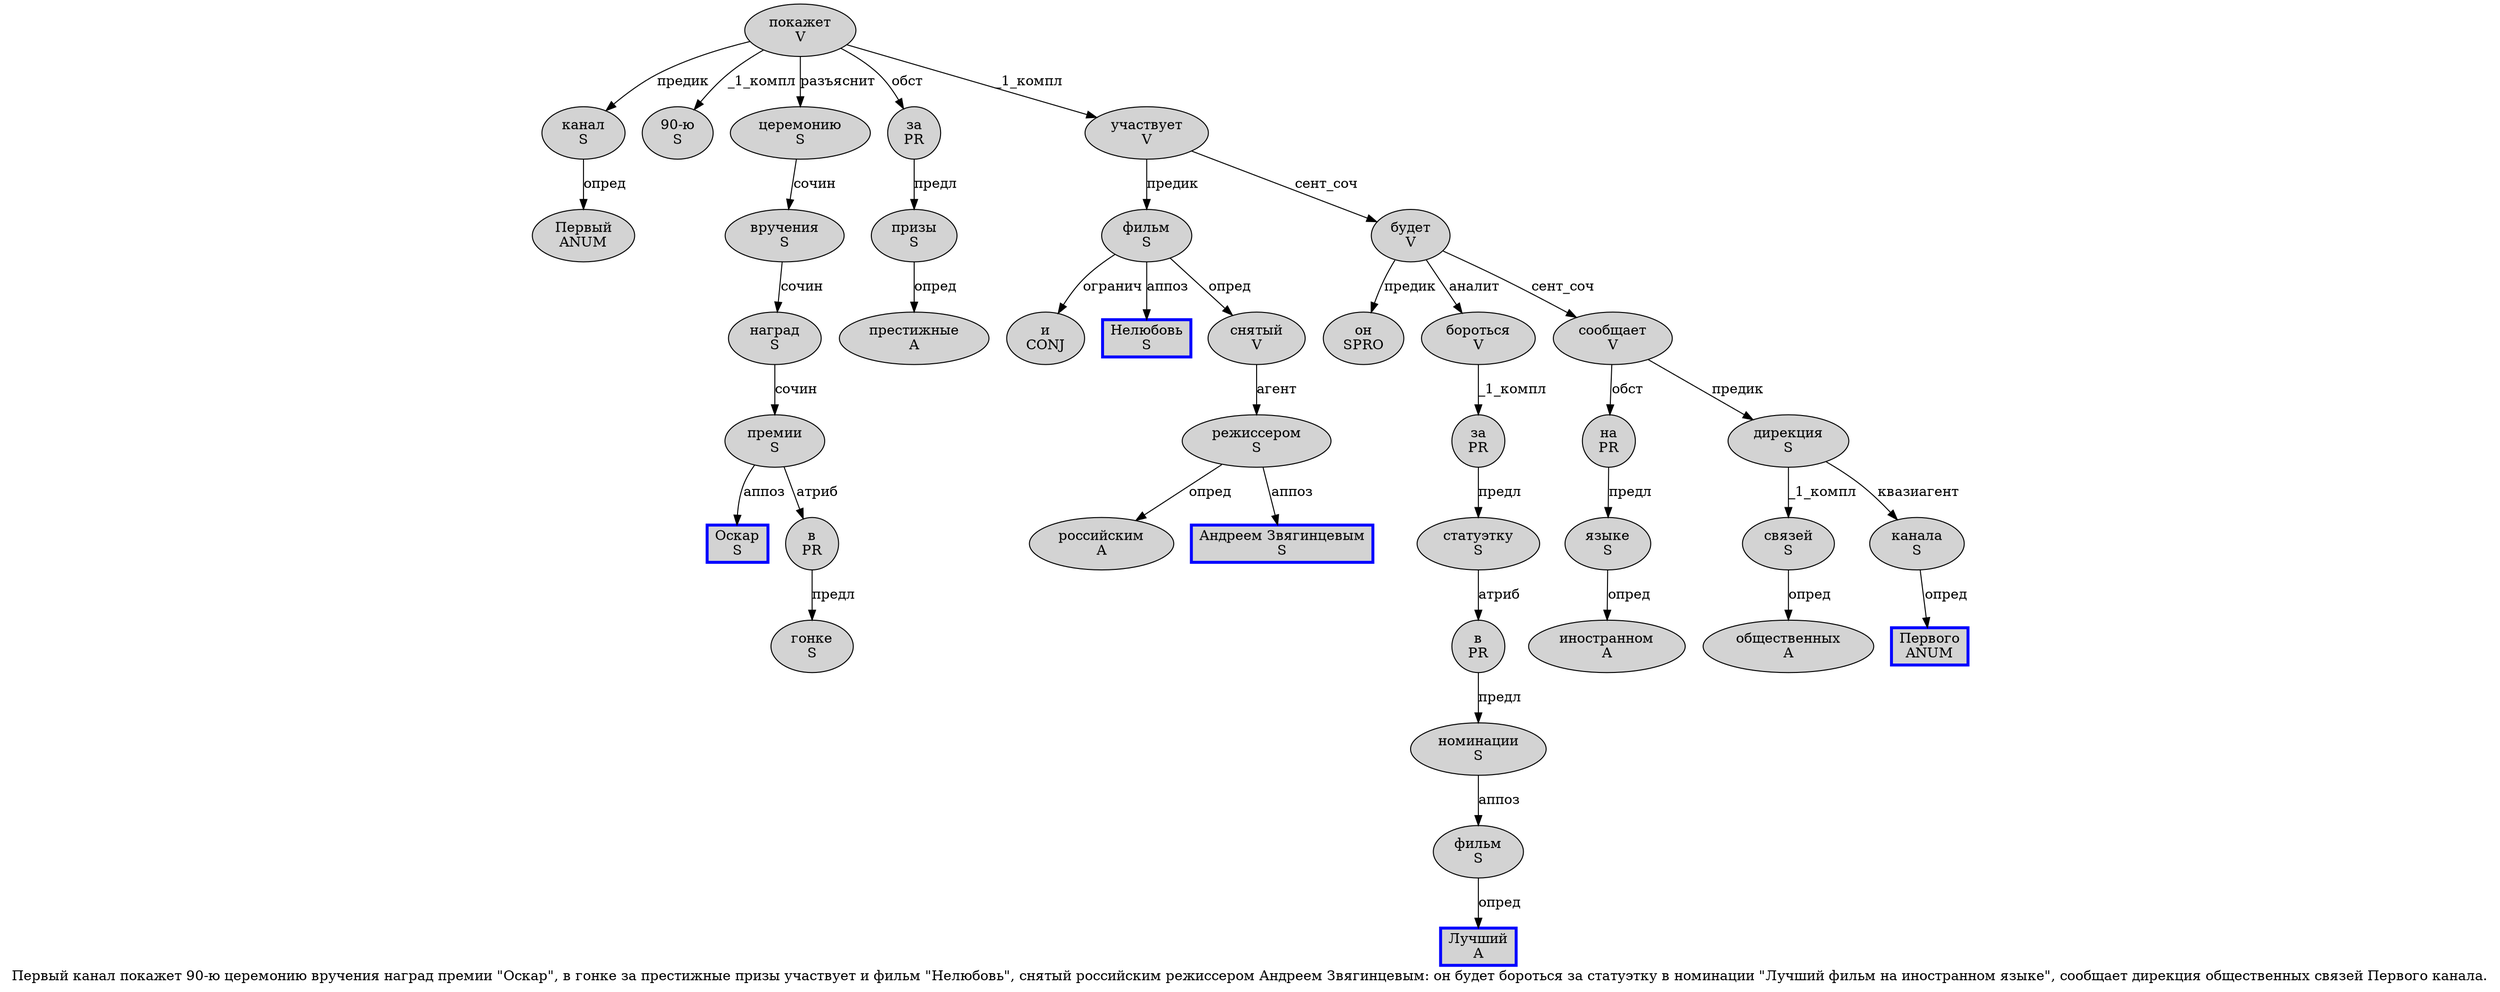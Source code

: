 digraph SENTENCE_473 {
	graph [label="Первый канал покажет 90-ю церемонию вручения наград премии \"Оскар\", в гонке за престижные призы участвует и фильм \"Нелюбовь\", снятый российским режиссером Андреем Звягинцевым: он будет бороться за статуэтку в номинации \"Лучший фильм на иностранном языке\", сообщает дирекция общественных связей Первого канала."]
	node [style=filled]
		0 [label="Первый
ANUM" color="" fillcolor=lightgray penwidth=1 shape=ellipse]
		1 [label="канал
S" color="" fillcolor=lightgray penwidth=1 shape=ellipse]
		2 [label="покажет
V" color="" fillcolor=lightgray penwidth=1 shape=ellipse]
		3 [label="90-ю
S" color="" fillcolor=lightgray penwidth=1 shape=ellipse]
		4 [label="церемонию
S" color="" fillcolor=lightgray penwidth=1 shape=ellipse]
		5 [label="вручения
S" color="" fillcolor=lightgray penwidth=1 shape=ellipse]
		6 [label="наград
S" color="" fillcolor=lightgray penwidth=1 shape=ellipse]
		7 [label="премии
S" color="" fillcolor=lightgray penwidth=1 shape=ellipse]
		9 [label="Оскар
S" color=blue fillcolor=lightgray penwidth=3 shape=box]
		12 [label="в
PR" color="" fillcolor=lightgray penwidth=1 shape=ellipse]
		13 [label="гонке
S" color="" fillcolor=lightgray penwidth=1 shape=ellipse]
		14 [label="за
PR" color="" fillcolor=lightgray penwidth=1 shape=ellipse]
		15 [label="престижные
A" color="" fillcolor=lightgray penwidth=1 shape=ellipse]
		16 [label="призы
S" color="" fillcolor=lightgray penwidth=1 shape=ellipse]
		17 [label="участвует
V" color="" fillcolor=lightgray penwidth=1 shape=ellipse]
		18 [label="и
CONJ" color="" fillcolor=lightgray penwidth=1 shape=ellipse]
		19 [label="фильм
S" color="" fillcolor=lightgray penwidth=1 shape=ellipse]
		21 [label="Нелюбовь
S" color=blue fillcolor=lightgray penwidth=3 shape=box]
		24 [label="снятый
V" color="" fillcolor=lightgray penwidth=1 shape=ellipse]
		25 [label="российским
A" color="" fillcolor=lightgray penwidth=1 shape=ellipse]
		26 [label="режиссером
S" color="" fillcolor=lightgray penwidth=1 shape=ellipse]
		27 [label="Андреем Звягинцевым
S" color=blue fillcolor=lightgray penwidth=3 shape=box]
		29 [label="он
SPRO" color="" fillcolor=lightgray penwidth=1 shape=ellipse]
		30 [label="будет
V" color="" fillcolor=lightgray penwidth=1 shape=ellipse]
		31 [label="бороться
V" color="" fillcolor=lightgray penwidth=1 shape=ellipse]
		32 [label="за
PR" color="" fillcolor=lightgray penwidth=1 shape=ellipse]
		33 [label="статуэтку
S" color="" fillcolor=lightgray penwidth=1 shape=ellipse]
		34 [label="в
PR" color="" fillcolor=lightgray penwidth=1 shape=ellipse]
		35 [label="номинации
S" color="" fillcolor=lightgray penwidth=1 shape=ellipse]
		37 [label="Лучший
A" color=blue fillcolor=lightgray penwidth=3 shape=box]
		38 [label="фильм
S" color="" fillcolor=lightgray penwidth=1 shape=ellipse]
		39 [label="на
PR" color="" fillcolor=lightgray penwidth=1 shape=ellipse]
		40 [label="иностранном
A" color="" fillcolor=lightgray penwidth=1 shape=ellipse]
		41 [label="языке
S" color="" fillcolor=lightgray penwidth=1 shape=ellipse]
		44 [label="сообщает
V" color="" fillcolor=lightgray penwidth=1 shape=ellipse]
		45 [label="дирекция
S" color="" fillcolor=lightgray penwidth=1 shape=ellipse]
		46 [label="общественных
A" color="" fillcolor=lightgray penwidth=1 shape=ellipse]
		47 [label="связей
S" color="" fillcolor=lightgray penwidth=1 shape=ellipse]
		48 [label="Первого
ANUM" color=blue fillcolor=lightgray penwidth=3 shape=box]
		49 [label="канала
S" color="" fillcolor=lightgray penwidth=1 shape=ellipse]
			35 -> 38 [label="аппоз"]
			14 -> 16 [label="предл"]
			34 -> 35 [label="предл"]
			4 -> 5 [label="сочин"]
			17 -> 19 [label="предик"]
			17 -> 30 [label="сент_соч"]
			19 -> 18 [label="огранич"]
			19 -> 21 [label="аппоз"]
			19 -> 24 [label="опред"]
			49 -> 48 [label="опред"]
			26 -> 25 [label="опред"]
			26 -> 27 [label="аппоз"]
			2 -> 1 [label="предик"]
			2 -> 3 [label="_1_компл"]
			2 -> 4 [label="разъяснит"]
			2 -> 14 [label="обст"]
			2 -> 17 [label="_1_компл"]
			45 -> 47 [label="_1_компл"]
			45 -> 49 [label="квазиагент"]
			12 -> 13 [label="предл"]
			1 -> 0 [label="опред"]
			6 -> 7 [label="сочин"]
			7 -> 9 [label="аппоз"]
			7 -> 12 [label="атриб"]
			47 -> 46 [label="опред"]
			44 -> 39 [label="обст"]
			44 -> 45 [label="предик"]
			24 -> 26 [label="агент"]
			41 -> 40 [label="опред"]
			39 -> 41 [label="предл"]
			30 -> 29 [label="предик"]
			30 -> 31 [label="аналит"]
			30 -> 44 [label="сент_соч"]
			16 -> 15 [label="опред"]
			33 -> 34 [label="атриб"]
			38 -> 37 [label="опред"]
			31 -> 32 [label="_1_компл"]
			32 -> 33 [label="предл"]
			5 -> 6 [label="сочин"]
}